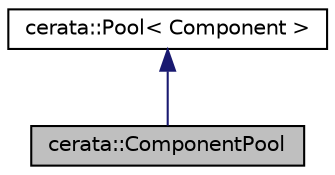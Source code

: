 digraph "cerata::ComponentPool"
{
 // LATEX_PDF_SIZE
  edge [fontname="Helvetica",fontsize="10",labelfontname="Helvetica",labelfontsize="10"];
  node [fontname="Helvetica",fontsize="10",shape=record];
  Node1 [label="cerata::ComponentPool",height=0.2,width=0.4,color="black", fillcolor="grey75", style="filled", fontcolor="black",tooltip="A pool of Components."];
  Node2 -> Node1 [dir="back",color="midnightblue",fontsize="10",style="solid",fontname="Helvetica"];
  Node2 [label="cerata::Pool\< Component \>",height=0.2,width=0.4,color="black", fillcolor="white", style="filled",URL="$classcerata_1_1_pool.html",tooltip=" "];
}
